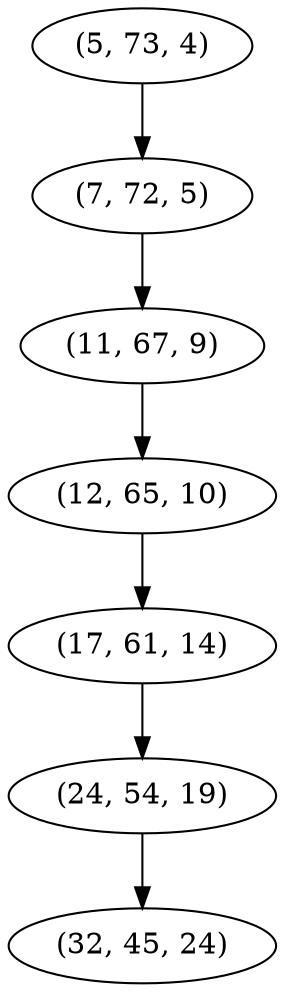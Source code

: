 digraph tree {
    "(5, 73, 4)";
    "(7, 72, 5)";
    "(11, 67, 9)";
    "(12, 65, 10)";
    "(17, 61, 14)";
    "(24, 54, 19)";
    "(32, 45, 24)";
    "(5, 73, 4)" -> "(7, 72, 5)";
    "(7, 72, 5)" -> "(11, 67, 9)";
    "(11, 67, 9)" -> "(12, 65, 10)";
    "(12, 65, 10)" -> "(17, 61, 14)";
    "(17, 61, 14)" -> "(24, 54, 19)";
    "(24, 54, 19)" -> "(32, 45, 24)";
}
